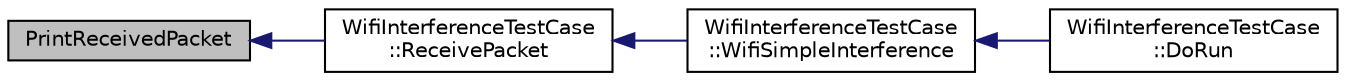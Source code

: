digraph "PrintReceivedPacket"
{
  edge [fontname="Helvetica",fontsize="10",labelfontname="Helvetica",labelfontsize="10"];
  node [fontname="Helvetica",fontsize="10",shape=record];
  rankdir="LR";
  Node1 [label="PrintReceivedPacket",height=0.2,width=0.4,color="black", fillcolor="grey75", style="filled", fontcolor="black"];
  Node1 -> Node2 [dir="back",color="midnightblue",fontsize="10",style="solid"];
  Node2 [label="WifiInterferenceTestCase\l::ReceivePacket",height=0.2,width=0.4,color="black", fillcolor="white", style="filled",URL="$dc/d37/classWifiInterferenceTestCase.html#a74caea35a68998ff6498ca882f00581b"];
  Node2 -> Node3 [dir="back",color="midnightblue",fontsize="10",style="solid"];
  Node3 [label="WifiInterferenceTestCase\l::WifiSimpleInterference",height=0.2,width=0.4,color="black", fillcolor="white", style="filled",URL="$dc/d37/classWifiInterferenceTestCase.html#a360c9c443551246707b58ee879c37a5a"];
  Node3 -> Node4 [dir="back",color="midnightblue",fontsize="10",style="solid"];
  Node4 [label="WifiInterferenceTestCase\l::DoRun",height=0.2,width=0.4,color="black", fillcolor="white", style="filled",URL="$dc/d37/classWifiInterferenceTestCase.html#a1823c61fbe424309cf15e81ee03f398a",tooltip="Implementation to actually run this TestCase. "];
}
